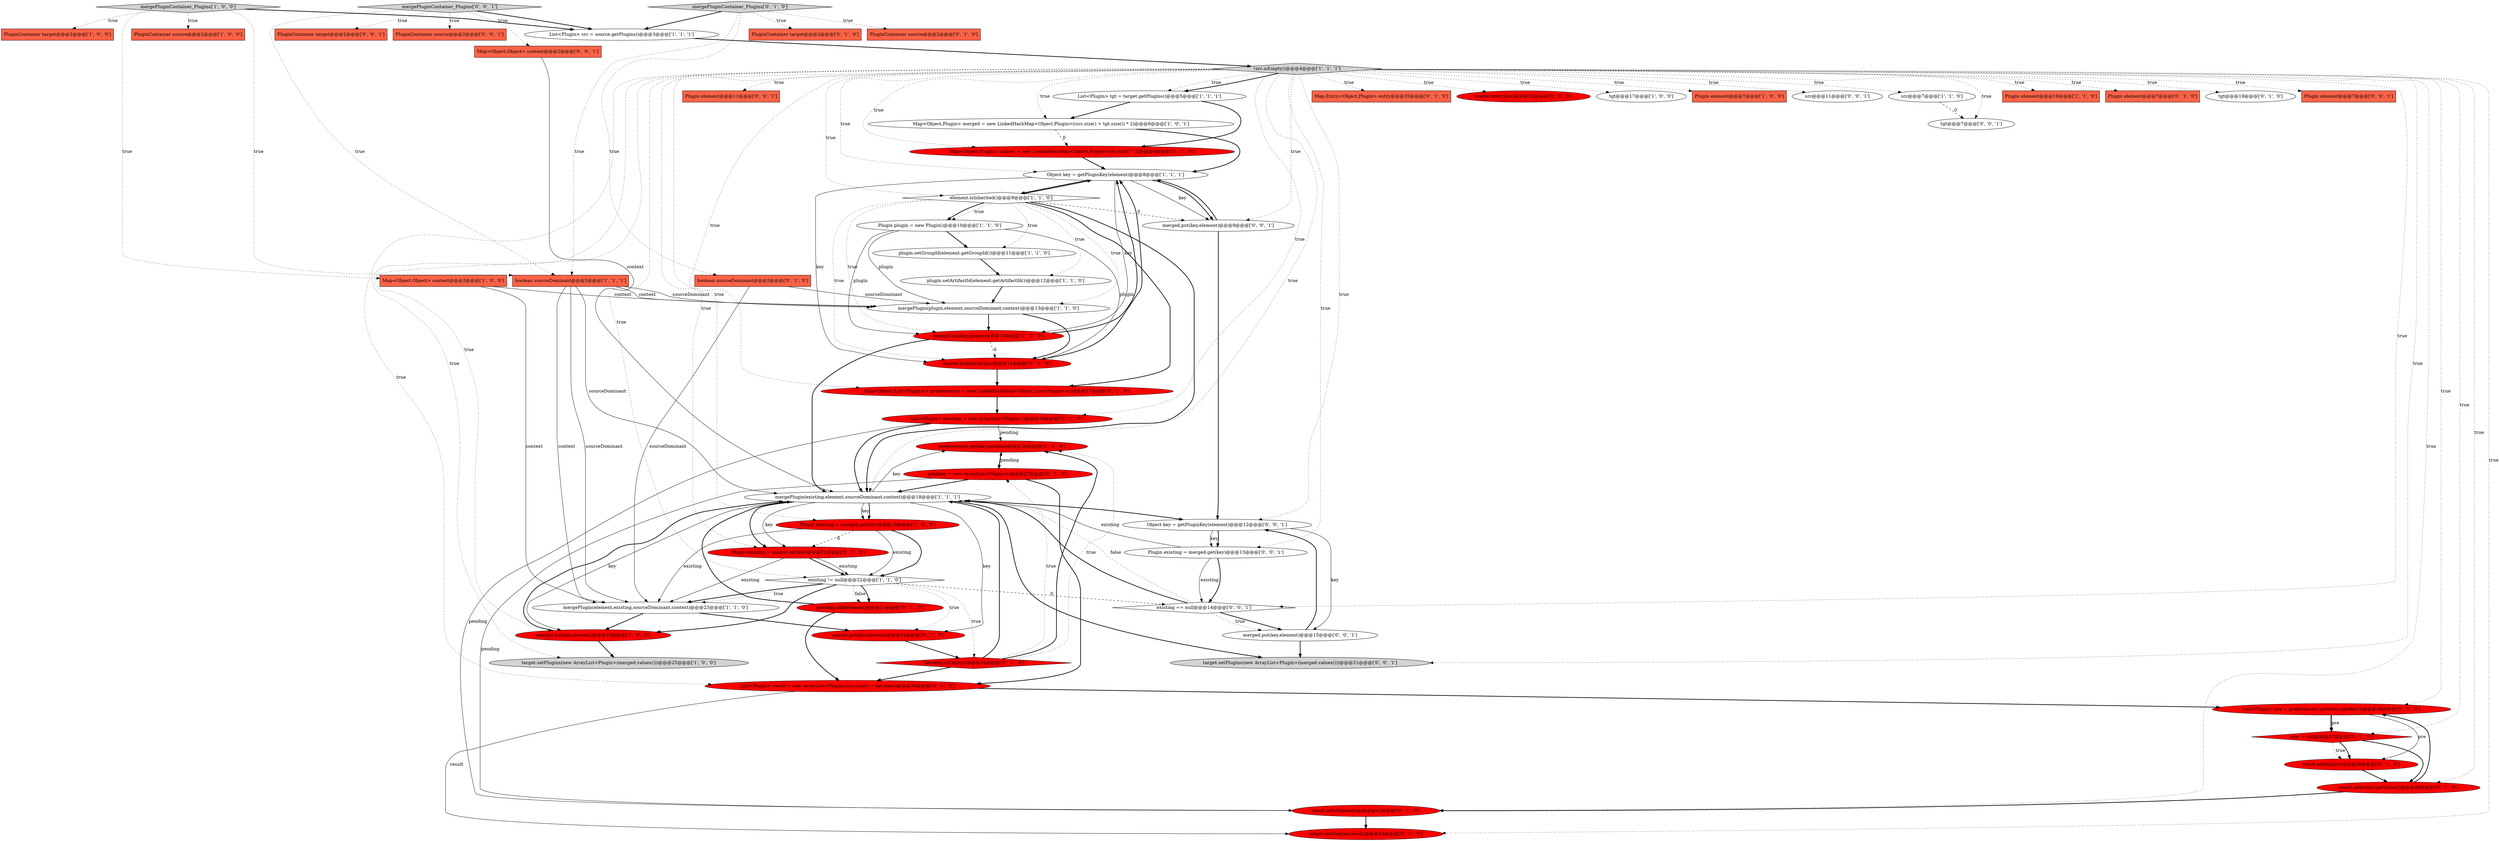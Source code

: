digraph {
58 [style = filled, label = "Plugin element@@@11@@@['0', '0', '1']", fillcolor = tomato, shape = box image = "AAA0AAABBB3BBB"];
4 [style = filled, label = "Object key = getPluginKey(element)@@@8@@@['1', '1', '1']", fillcolor = white, shape = ellipse image = "AAA0AAABBB1BBB"];
35 [style = filled, label = "!pending.isEmpty()@@@25@@@['0', '1', '0']", fillcolor = red, shape = diamond image = "AAA1AAABBB2BBB"];
48 [style = filled, label = "master.put(key,plugin)@@@14@@@['0', '1', '0']", fillcolor = red, shape = ellipse image = "AAA1AAABBB2BBB"];
62 [style = filled, label = "existing == null@@@14@@@['0', '0', '1']", fillcolor = white, shape = diamond image = "AAA0AAABBB3BBB"];
49 [style = filled, label = "pre != null@@@37@@@['0', '1', '0']", fillcolor = red, shape = diamond image = "AAA1AAABBB2BBB"];
6 [style = filled, label = "element.isInherited()@@@9@@@['1', '1', '0']", fillcolor = white, shape = diamond image = "AAA0AAABBB1BBB"];
10 [style = filled, label = "mergePlugin(plugin,element,sourceDominant,context)@@@13@@@['1', '1', '0']", fillcolor = white, shape = ellipse image = "AAA0AAABBB1BBB"];
56 [style = filled, label = "PluginContainer target@@@2@@@['0', '0', '1']", fillcolor = tomato, shape = box image = "AAA0AAABBB3BBB"];
55 [style = filled, label = "merged.put(key,element)@@@15@@@['0', '0', '1']", fillcolor = white, shape = ellipse image = "AAA0AAABBB3BBB"];
26 [style = filled, label = "pending = new ArrayList<Plugin>()@@@27@@@['0', '1', '0']", fillcolor = red, shape = ellipse image = "AAA1AAABBB2BBB"];
57 [style = filled, label = "Map<Object,Object> context@@@2@@@['0', '0', '1']", fillcolor = tomato, shape = box image = "AAA0AAABBB3BBB"];
59 [style = filled, label = "merged.put(key,element)@@@9@@@['0', '0', '1']", fillcolor = white, shape = ellipse image = "AAA0AAABBB3BBB"];
41 [style = filled, label = "result.add(entry.getValue())@@@40@@@['0', '1', '0']", fillcolor = red, shape = ellipse image = "AAA1AAABBB2BBB"];
40 [style = filled, label = "PluginContainer target@@@2@@@['0', '1', '0']", fillcolor = tomato, shape = box image = "AAA0AAABBB2BBB"];
42 [style = filled, label = "List<Plugin> pre = predecessors.get(entry.getKey())@@@36@@@['0', '1', '0']", fillcolor = red, shape = ellipse image = "AAA1AAABBB2BBB"];
24 [style = filled, label = "merged.put(key,plugin)@@@14@@@['1', '0', '0']", fillcolor = red, shape = ellipse image = "AAA1AAABBB1BBB"];
52 [style = filled, label = "Object key = getPluginKey(element)@@@12@@@['0', '0', '1']", fillcolor = white, shape = ellipse image = "AAA0AAABBB3BBB"];
28 [style = filled, label = "List<Plugin> pending = new ArrayList<Plugin>()@@@18@@@['0', '1', '0']", fillcolor = red, shape = ellipse image = "AAA1AAABBB2BBB"];
32 [style = filled, label = "pending.add(element)@@@31@@@['0', '1', '0']", fillcolor = red, shape = ellipse image = "AAA1AAABBB2BBB"];
61 [style = filled, label = "Plugin existing = merged.get(key)@@@13@@@['0', '0', '1']", fillcolor = white, shape = ellipse image = "AAA0AAABBB3BBB"];
34 [style = filled, label = "Map.Entry<Object,Plugin> entry@@@35@@@['0', '1', '0']", fillcolor = tomato, shape = box image = "AAA0AAABBB2BBB"];
45 [style = filled, label = "master.entrySet()@@@35@@@['0', '1', '0']", fillcolor = red, shape = ellipse image = "AAA1AAABBB2BBB"];
14 [style = filled, label = "existing != null@@@22@@@['1', '1', '0']", fillcolor = white, shape = diamond image = "AAA0AAABBB1BBB"];
8 [style = filled, label = "tgt@@@17@@@['1', '0', '0']", fillcolor = white, shape = ellipse image = "AAA0AAABBB1BBB"];
15 [style = filled, label = "Plugin element@@@7@@@['1', '0', '0']", fillcolor = tomato, shape = box image = "AAA0AAABBB1BBB"];
27 [style = filled, label = "result.addAll(pre)@@@38@@@['0', '1', '0']", fillcolor = red, shape = ellipse image = "AAA1AAABBB2BBB"];
51 [style = filled, label = "PluginContainer source@@@2@@@['0', '0', '1']", fillcolor = tomato, shape = box image = "AAA0AAABBB3BBB"];
2 [style = filled, label = "PluginContainer source@@@2@@@['1', '0', '0']", fillcolor = tomato, shape = box image = "AAA0AAABBB1BBB"];
63 [style = filled, label = "src@@@11@@@['0', '0', '1']", fillcolor = white, shape = ellipse image = "AAA0AAABBB3BBB"];
7 [style = filled, label = "Plugin plugin = new Plugin()@@@10@@@['1', '1', '0']", fillcolor = white, shape = ellipse image = "AAA0AAABBB1BBB"];
36 [style = filled, label = "Map<Object,Plugin> master = new LinkedHashMap<Object,Plugin>(src.size() * 2)@@@6@@@['0', '1', '0']", fillcolor = red, shape = ellipse image = "AAA1AAABBB2BBB"];
44 [style = filled, label = "boolean sourceDominant@@@2@@@['0', '1', '0']", fillcolor = tomato, shape = box image = "AAA0AAABBB2BBB"];
46 [style = filled, label = "target.setPlugins(result)@@@43@@@['0', '1', '0']", fillcolor = red, shape = ellipse image = "AAA1AAABBB2BBB"];
23 [style = filled, label = "src@@@7@@@['1', '1', '0']", fillcolor = white, shape = ellipse image = "AAA0AAABBB1BBB"];
12 [style = filled, label = "Plugin element@@@19@@@['1', '1', '0']", fillcolor = tomato, shape = box image = "AAA0AAABBB1BBB"];
33 [style = filled, label = "List<Plugin> result = new ArrayList<Plugin>(src.size() + tgt.size())@@@34@@@['0', '1', '0']", fillcolor = red, shape = ellipse image = "AAA1AAABBB2BBB"];
64 [style = filled, label = "mergePluginContainer_Plugins['0', '0', '1']", fillcolor = lightgray, shape = diamond image = "AAA0AAABBB3BBB"];
9 [style = filled, label = "mergePluginContainer_Plugins['1', '0', '0']", fillcolor = lightgray, shape = diamond image = "AAA0AAABBB1BBB"];
54 [style = filled, label = "target.setPlugins(new ArrayList<Plugin>(merged.values()))@@@21@@@['0', '0', '1']", fillcolor = lightgray, shape = ellipse image = "AAA0AAABBB3BBB"];
20 [style = filled, label = "plugin.setArtifactId(element.getArtifactId())@@@12@@@['1', '1', '0']", fillcolor = white, shape = ellipse image = "AAA0AAABBB1BBB"];
43 [style = filled, label = "predecessors.put(key,pending)@@@26@@@['0', '1', '0']", fillcolor = red, shape = ellipse image = "AAA1AAABBB2BBB"];
3 [style = filled, label = "mergePlugin(element,existing,sourceDominant,context)@@@23@@@['1', '1', '0']", fillcolor = white, shape = ellipse image = "AAA0AAABBB1BBB"];
13 [style = filled, label = "!src.isEmpty()@@@4@@@['1', '1', '1']", fillcolor = lightgray, shape = diamond image = "AAA0AAABBB1BBB"];
11 [style = filled, label = "Map<Object,Object> context@@@2@@@['1', '0', '0']", fillcolor = tomato, shape = box image = "AAA0AAABBB1BBB"];
21 [style = filled, label = "target.setPlugins(new ArrayList<Plugin>(merged.values()))@@@25@@@['1', '0', '0']", fillcolor = lightgray, shape = ellipse image = "AAA0AAABBB1BBB"];
39 [style = filled, label = "Plugin existing = master.get(key)@@@21@@@['0', '1', '0']", fillcolor = red, shape = ellipse image = "AAA1AAABBB2BBB"];
19 [style = filled, label = "Map<Object,Plugin> merged = new LinkedHashMap<Object,Plugin>((src.size() + tgt.size()) * 2)@@@6@@@['1', '0', '1']", fillcolor = white, shape = ellipse image = "AAA0AAABBB1BBB"];
60 [style = filled, label = "tgt@@@7@@@['0', '0', '1']", fillcolor = white, shape = ellipse image = "AAA0AAABBB3BBB"];
1 [style = filled, label = "mergePlugin(existing,element,sourceDominant,context)@@@18@@@['1', '1', '1']", fillcolor = white, shape = ellipse image = "AAA0AAABBB1BBB"];
29 [style = filled, label = "Plugin element@@@7@@@['0', '1', '0']", fillcolor = tomato, shape = box image = "AAA0AAABBB2BBB"];
17 [style = filled, label = "plugin.setGroupId(element.getGroupId())@@@11@@@['1', '1', '0']", fillcolor = white, shape = ellipse image = "AAA0AAABBB1BBB"];
30 [style = filled, label = "PluginContainer source@@@2@@@['0', '1', '0']", fillcolor = tomato, shape = box image = "AAA0AAABBB2BBB"];
31 [style = filled, label = "master.put(key,element)@@@24@@@['0', '1', '0']", fillcolor = red, shape = ellipse image = "AAA1AAABBB2BBB"];
37 [style = filled, label = "tgt@@@19@@@['0', '1', '0']", fillcolor = white, shape = ellipse image = "AAA0AAABBB2BBB"];
0 [style = filled, label = "List<Plugin> tgt = target.getPlugins()@@@5@@@['1', '1', '1']", fillcolor = white, shape = ellipse image = "AAA0AAABBB1BBB"];
47 [style = filled, label = "result.addAll(pending)@@@42@@@['0', '1', '0']", fillcolor = red, shape = ellipse image = "AAA1AAABBB2BBB"];
18 [style = filled, label = "PluginContainer target@@@2@@@['1', '0', '0']", fillcolor = tomato, shape = box image = "AAA0AAABBB1BBB"];
38 [style = filled, label = "mergePluginContainer_Plugins['0', '1', '0']", fillcolor = lightgray, shape = diamond image = "AAA0AAABBB2BBB"];
50 [style = filled, label = "Map<Object,List<Plugin>> predecessors = new LinkedHashMap<Object,List<Plugin>>()@@@17@@@['0', '1', '0']", fillcolor = red, shape = ellipse image = "AAA1AAABBB2BBB"];
53 [style = filled, label = "Plugin element@@@7@@@['0', '0', '1']", fillcolor = tomato, shape = box image = "AAA0AAABBB3BBB"];
22 [style = filled, label = "boolean sourceDominant@@@2@@@['1', '1', '1']", fillcolor = tomato, shape = box image = "AAA0AAABBB1BBB"];
5 [style = filled, label = "List<Plugin> src = source.getPlugins()@@@3@@@['1', '1', '1']", fillcolor = white, shape = ellipse image = "AAA0AAABBB1BBB"];
16 [style = filled, label = "merged.put(key,element)@@@23@@@['1', '0', '0']", fillcolor = red, shape = ellipse image = "AAA1AAABBB1BBB"];
25 [style = filled, label = "Plugin existing = merged.get(key)@@@19@@@['1', '0', '0']", fillcolor = red, shape = ellipse image = "AAA1AAABBB1BBB"];
4->24 [style = solid, label="key"];
14->3 [style = bold, label=""];
13->49 [style = dotted, label="true"];
62->1 [style = dotted, label="false"];
13->28 [style = dotted, label="true"];
4->59 [style = solid, label="key"];
10->24 [style = bold, label=""];
13->41 [style = dotted, label="true"];
48->4 [style = bold, label=""];
13->60 [style = dotted, label="true"];
39->14 [style = bold, label=""];
35->26 [style = dotted, label="true"];
52->55 [style = solid, label="key"];
25->14 [style = bold, label=""];
43->26 [style = bold, label=""];
62->55 [style = bold, label=""];
3->16 [style = bold, label=""];
35->43 [style = bold, label=""];
14->32 [style = dotted, label="false"];
44->3 [style = solid, label="sourceDominant"];
4->59 [style = bold, label=""];
31->35 [style = bold, label=""];
42->49 [style = solid, label="pre"];
13->21 [style = dotted, label="true"];
6->48 [style = dotted, label="true"];
33->42 [style = bold, label=""];
14->3 [style = dotted, label="true"];
9->5 [style = bold, label=""];
13->50 [style = dotted, label="true"];
13->15 [style = dotted, label="true"];
13->37 [style = dotted, label="true"];
13->58 [style = dotted, label="true"];
38->40 [style = dotted, label="true"];
13->4 [style = dotted, label="true"];
17->20 [style = bold, label=""];
13->39 [style = dotted, label="true"];
14->16 [style = bold, label=""];
13->6 [style = dotted, label="true"];
13->59 [style = dotted, label="true"];
64->22 [style = dotted, label="true"];
13->25 [style = dotted, label="true"];
0->19 [style = bold, label=""];
13->36 [style = dotted, label="true"];
7->24 [style = solid, label="plugin"];
26->1 [style = bold, label=""];
36->4 [style = bold, label=""];
24->48 [style = dashed, label="0"];
59->4 [style = bold, label=""];
48->50 [style = bold, label=""];
13->19 [style = dotted, label="true"];
10->48 [style = bold, label=""];
13->62 [style = dotted, label="true"];
7->48 [style = solid, label="plugin"];
52->61 [style = solid, label="key"];
50->28 [style = bold, label=""];
49->27 [style = dotted, label="true"];
0->36 [style = bold, label=""];
13->23 [style = dotted, label="true"];
6->20 [style = dotted, label="true"];
23->60 [style = dashed, label="0"];
6->4 [style = bold, label=""];
6->59 [style = dashed, label="0"];
7->10 [style = solid, label="plugin"];
13->46 [style = dotted, label="true"];
13->0 [style = dotted, label="true"];
13->29 [style = dotted, label="true"];
61->1 [style = solid, label="existing"];
6->7 [style = dotted, label="true"];
49->41 [style = bold, label=""];
4->48 [style = solid, label="key"];
6->7 [style = bold, label=""];
61->62 [style = solid, label="existing"];
13->0 [style = bold, label=""];
13->34 [style = dotted, label="true"];
13->52 [style = dotted, label="true"];
1->39 [style = bold, label=""];
38->5 [style = bold, label=""];
13->45 [style = dotted, label="true"];
13->16 [style = dotted, label="true"];
6->24 [style = dotted, label="true"];
64->57 [style = dotted, label="true"];
1->31 [style = solid, label="key"];
62->1 [style = bold, label=""];
7->17 [style = bold, label=""];
62->55 [style = dotted, label="true"];
1->52 [style = bold, label=""];
44->10 [style = solid, label="sourceDominant"];
52->61 [style = bold, label=""];
11->10 [style = solid, label="context"];
9->11 [style = dotted, label="true"];
33->46 [style = solid, label="result"];
13->53 [style = dotted, label="true"];
38->22 [style = dotted, label="true"];
39->3 [style = solid, label="existing"];
38->44 [style = dotted, label="true"];
57->1 [style = solid, label="context"];
22->10 [style = solid, label="sourceDominant"];
32->33 [style = bold, label=""];
26->43 [style = solid, label="pending"];
1->16 [style = solid, label="key"];
38->30 [style = dotted, label="true"];
6->10 [style = dotted, label="true"];
6->1 [style = bold, label=""];
64->56 [style = dotted, label="true"];
28->47 [style = solid, label="pending"];
22->3 [style = solid, label="context"];
1->25 [style = solid, label="key"];
35->1 [style = bold, label=""];
13->33 [style = dotted, label="true"];
16->1 [style = bold, label=""];
13->8 [style = dotted, label="true"];
5->13 [style = bold, label=""];
32->1 [style = bold, label=""];
1->54 [style = bold, label=""];
41->47 [style = bold, label=""];
24->1 [style = bold, label=""];
55->52 [style = bold, label=""];
35->43 [style = dotted, label="true"];
22->3 [style = solid, label="sourceDominant"];
14->32 [style = bold, label=""];
13->14 [style = dotted, label="true"];
9->22 [style = dotted, label="true"];
1->25 [style = bold, label=""];
1->39 [style = solid, label="key"];
64->51 [style = dotted, label="true"];
61->62 [style = bold, label=""];
25->39 [style = dashed, label="0"];
28->43 [style = solid, label="pending"];
22->10 [style = solid, label="context"];
26->47 [style = solid, label="pending"];
13->12 [style = dotted, label="true"];
13->63 [style = dotted, label="true"];
4->6 [style = bold, label=""];
3->31 [style = bold, label=""];
14->62 [style = dashed, label="0"];
25->3 [style = solid, label="existing"];
35->33 [style = bold, label=""];
59->52 [style = bold, label=""];
47->46 [style = bold, label=""];
13->42 [style = dotted, label="true"];
1->43 [style = solid, label="key"];
28->1 [style = bold, label=""];
49->27 [style = bold, label=""];
6->17 [style = dotted, label="true"];
20->10 [style = bold, label=""];
13->1 [style = dotted, label="true"];
24->4 [style = bold, label=""];
19->36 [style = dashed, label="0"];
16->21 [style = bold, label=""];
9->2 [style = dotted, label="true"];
6->50 [style = bold, label=""];
27->41 [style = bold, label=""];
22->1 [style = solid, label="sourceDominant"];
39->14 [style = solid, label="existing"];
9->18 [style = dotted, label="true"];
14->31 [style = dotted, label="true"];
42->49 [style = bold, label=""];
19->4 [style = bold, label=""];
14->35 [style = dotted, label="true"];
55->54 [style = bold, label=""];
13->47 [style = dotted, label="true"];
42->27 [style = solid, label="pre"];
26->33 [style = bold, label=""];
25->14 [style = solid, label="existing"];
13->61 [style = dotted, label="true"];
11->3 [style = solid, label="context"];
13->54 [style = dotted, label="true"];
41->42 [style = bold, label=""];
64->5 [style = bold, label=""];
}
